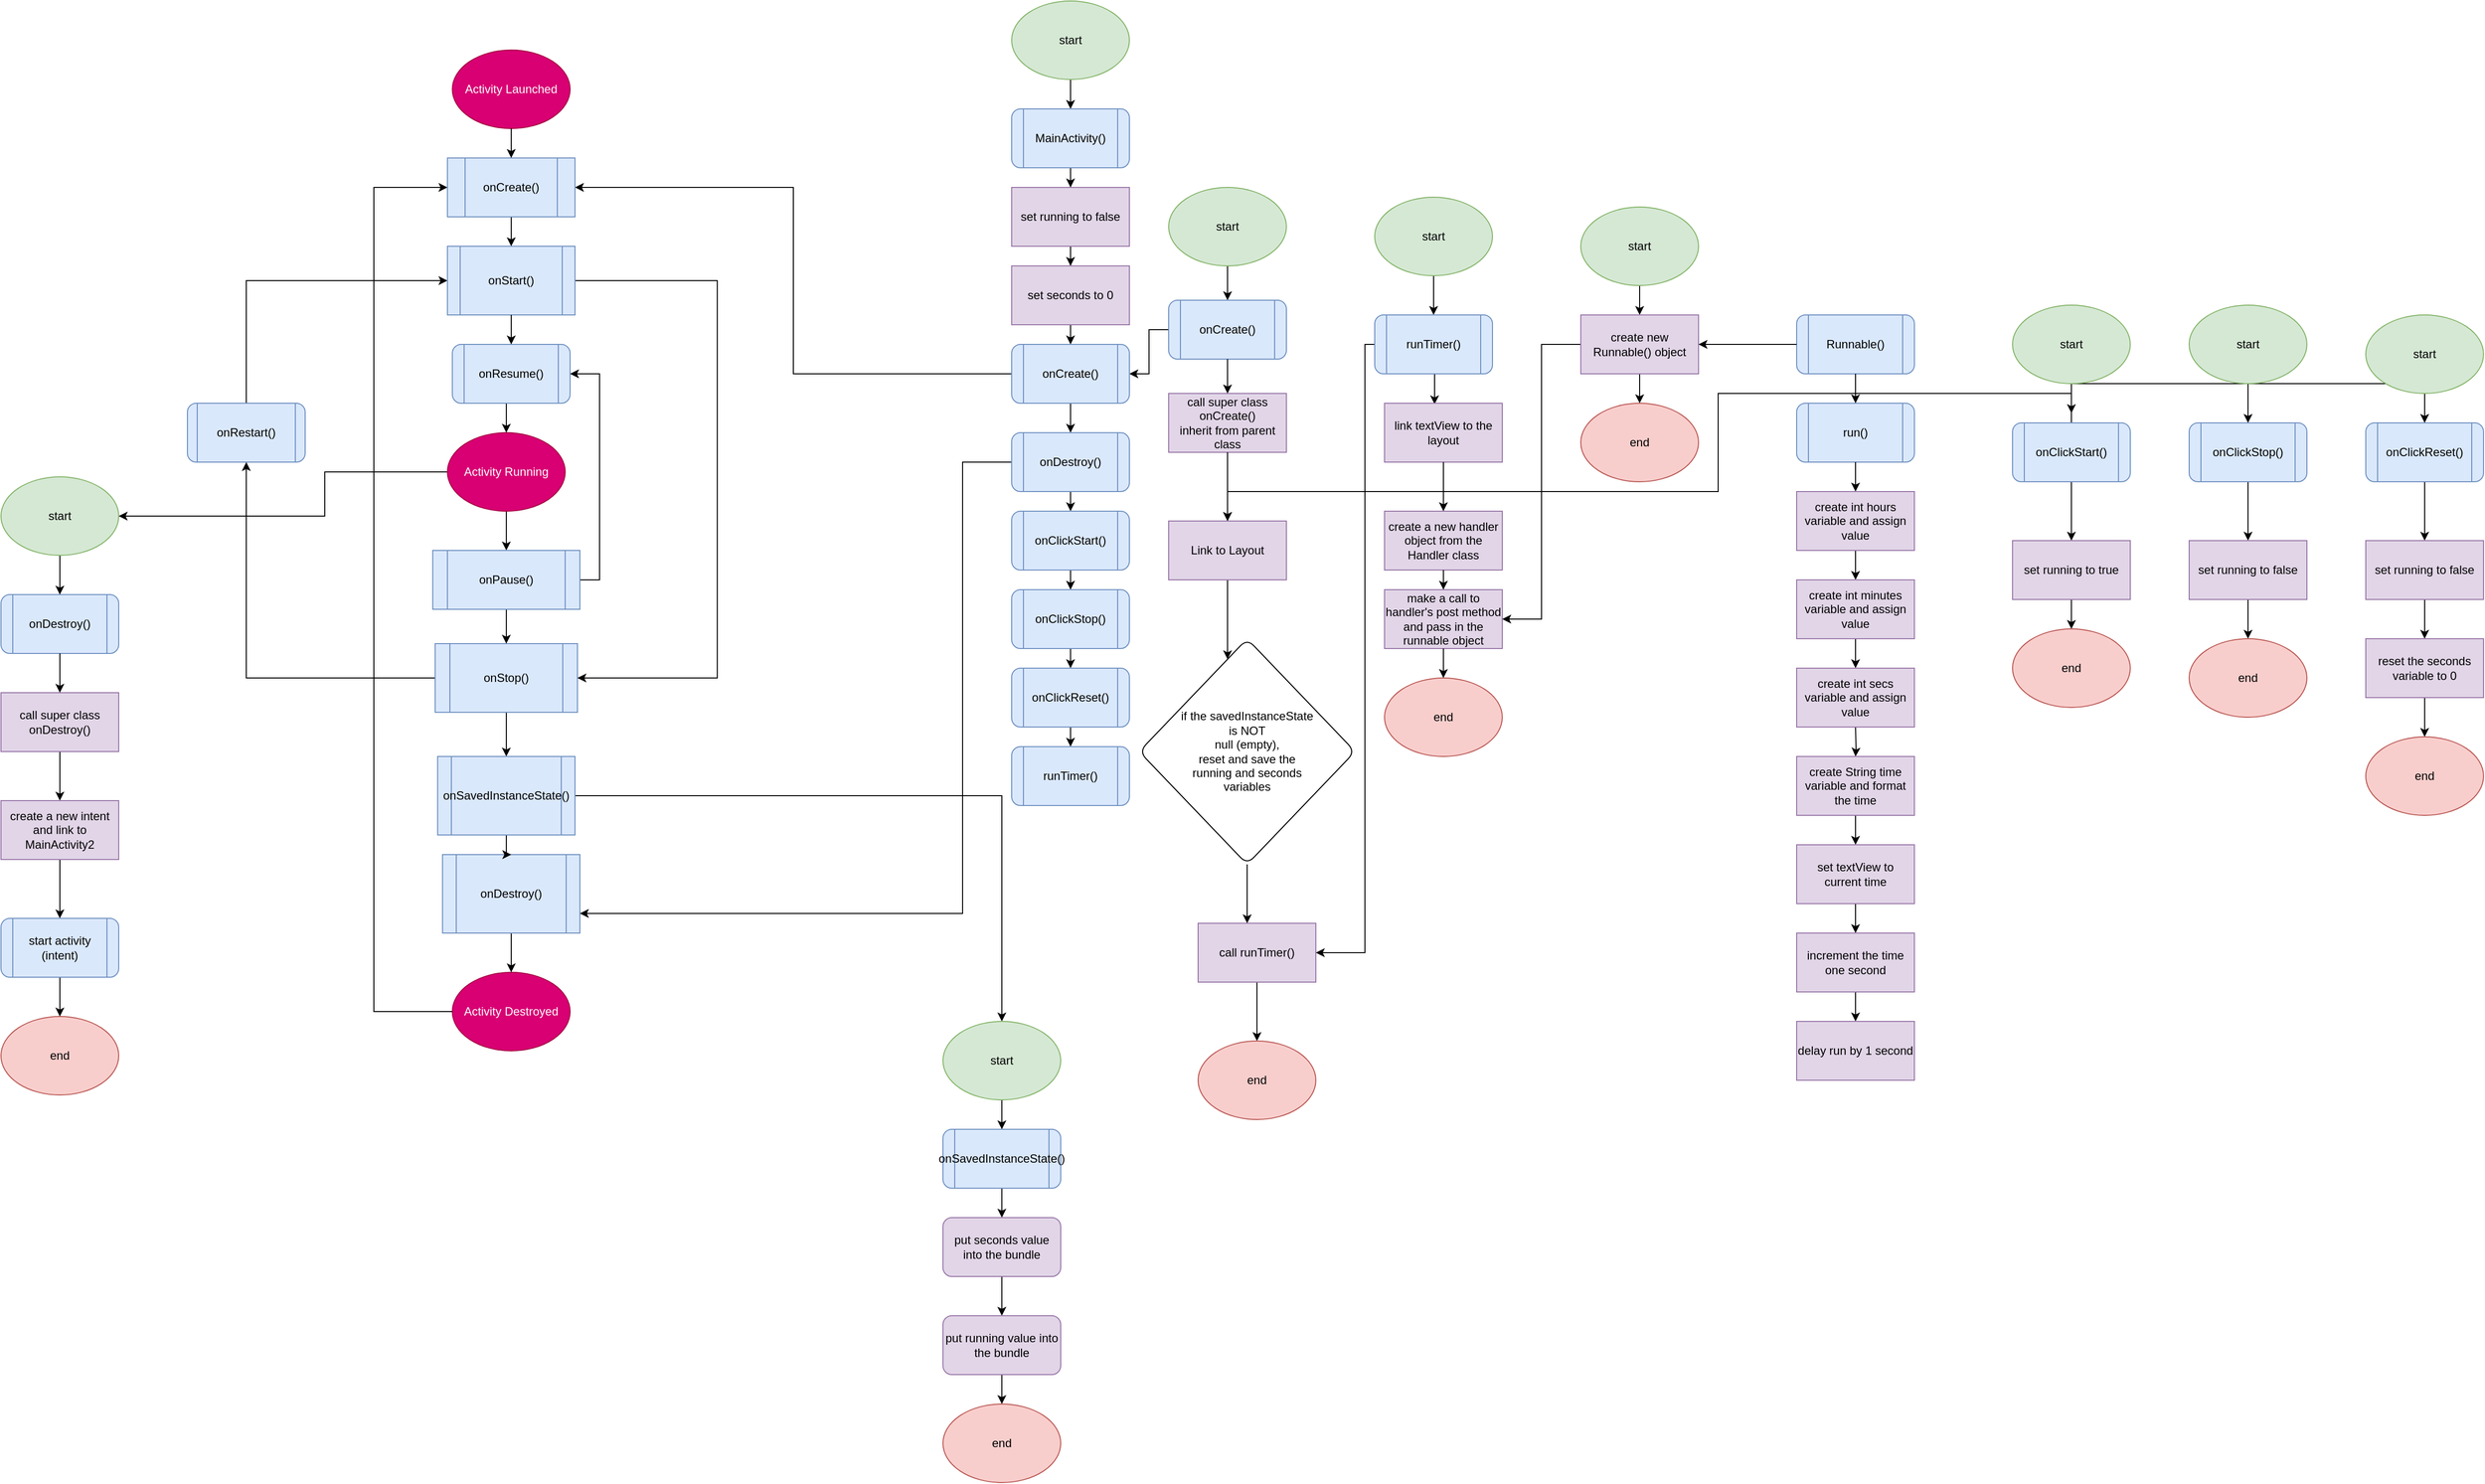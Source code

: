 <mxfile version="14.4.2" type="github"><diagram id="N94yQ9Ub5QvBV8jWTIyv" name="Page-1"><mxGraphModel dx="1934" dy="1875" grid="1" gridSize="10" guides="1" tooltips="1" connect="1" arrows="1" fold="1" page="1" pageScale="1" pageWidth="850" pageHeight="1100" math="0" shadow="0"><root><mxCell id="0"/><mxCell id="1" parent="0"/><mxCell id="S72ueaMxtPJ9CiPUtPcR-1" value="Activity Launched" style="ellipse;whiteSpace=wrap;html=1;fillColor=#d80073;strokeColor=#A50040;fontColor=#ffffff;" parent="1" vertex="1"><mxGeometry x="-230" y="-90" width="120" height="80" as="geometry"/></mxCell><mxCell id="S72ueaMxtPJ9CiPUtPcR-4" value="Activity Destroyed" style="ellipse;whiteSpace=wrap;html=1;fillColor=#d80073;strokeColor=#A50040;fontColor=#ffffff;" parent="1" vertex="1"><mxGeometry x="-230" y="850" width="120" height="80" as="geometry"/></mxCell><mxCell id="S72ueaMxtPJ9CiPUtPcR-90" style="edgeStyle=orthogonalEdgeStyle;rounded=0;orthogonalLoop=1;jettySize=auto;html=1;exitX=0.5;exitY=1;exitDx=0;exitDy=0;entryX=0.5;entryY=0;entryDx=0;entryDy=0;" parent="1" source="S72ueaMxtPJ9CiPUtPcR-9" target="S72ueaMxtPJ9CiPUtPcR-10" edge="1"><mxGeometry relative="1" as="geometry"/></mxCell><mxCell id="S72ueaMxtPJ9CiPUtPcR-9" value="start" style="ellipse;whiteSpace=wrap;html=1;rounded=1;fillColor=#d5e8d4;strokeColor=#82b366;" parent="1" vertex="1"><mxGeometry x="500" y="50" width="120" height="80" as="geometry"/></mxCell><mxCell id="S72ueaMxtPJ9CiPUtPcR-125" style="edgeStyle=orthogonalEdgeStyle;rounded=0;orthogonalLoop=1;jettySize=auto;html=1;exitX=0;exitY=0.5;exitDx=0;exitDy=0;entryX=1;entryY=0.5;entryDx=0;entryDy=0;" parent="1" source="S72ueaMxtPJ9CiPUtPcR-10" target="S72ueaMxtPJ9CiPUtPcR-123" edge="1"><mxGeometry relative="1" as="geometry"/></mxCell><mxCell id="S72ueaMxtPJ9CiPUtPcR-10" value="onCreate()" style="shape=process;whiteSpace=wrap;html=1;backgroundOutline=1;rounded=1;fillColor=#dae8fc;strokeColor=#6c8ebf;" parent="1" vertex="1"><mxGeometry x="500" y="165" width="120" height="60" as="geometry"/></mxCell><mxCell id="S72ueaMxtPJ9CiPUtPcR-11" value="call super class&lt;br&gt;onCreate()&lt;br&gt;inherit from parent class" style="rounded=0;whiteSpace=wrap;html=1;fillColor=#e1d5e7;strokeColor=#9673a6;" parent="1" vertex="1"><mxGeometry x="500" y="260" width="120" height="60" as="geometry"/></mxCell><mxCell id="S72ueaMxtPJ9CiPUtPcR-167" style="edgeStyle=orthogonalEdgeStyle;rounded=0;orthogonalLoop=1;jettySize=auto;html=1;exitX=0.5;exitY=1;exitDx=0;exitDy=0;" parent="1" source="S72ueaMxtPJ9CiPUtPcR-12" target="S72ueaMxtPJ9CiPUtPcR-166" edge="1"><mxGeometry relative="1" as="geometry"><mxPoint x="580" y="490" as="targetPoint"/><Array as="points"><mxPoint x="560" y="470"/><mxPoint x="560" y="470"/></Array></mxGeometry></mxCell><mxCell id="S72ueaMxtPJ9CiPUtPcR-12" value="Link to Layout" style="rounded=0;whiteSpace=wrap;html=1;fillColor=#e1d5e7;strokeColor=#9673a6;" parent="1" vertex="1"><mxGeometry x="500" y="390" width="120" height="60" as="geometry"/></mxCell><mxCell id="S72ueaMxtPJ9CiPUtPcR-14" value="" style="endArrow=classic;html=1;entryX=0.5;entryY=0;entryDx=0;entryDy=0;exitX=0.5;exitY=1;exitDx=0;exitDy=0;" parent="1" source="S72ueaMxtPJ9CiPUtPcR-10" target="S72ueaMxtPJ9CiPUtPcR-11" edge="1"><mxGeometry width="50" height="50" relative="1" as="geometry"><mxPoint x="450" y="270" as="sourcePoint"/><mxPoint x="500" y="220" as="targetPoint"/></mxGeometry></mxCell><mxCell id="S72ueaMxtPJ9CiPUtPcR-15" value="" style="endArrow=classic;html=1;exitX=0.5;exitY=1;exitDx=0;exitDy=0;entryX=0.5;entryY=0;entryDx=0;entryDy=0;" parent="1" source="S72ueaMxtPJ9CiPUtPcR-11" target="S72ueaMxtPJ9CiPUtPcR-12" edge="1"><mxGeometry width="50" height="50" relative="1" as="geometry"><mxPoint x="550" y="400" as="sourcePoint"/><mxPoint x="600" y="350" as="targetPoint"/></mxGeometry></mxCell><mxCell id="S72ueaMxtPJ9CiPUtPcR-165" style="edgeStyle=orthogonalEdgeStyle;rounded=0;orthogonalLoop=1;jettySize=auto;html=1;exitX=0.5;exitY=1;exitDx=0;exitDy=0;" parent="1" source="S72ueaMxtPJ9CiPUtPcR-16" target="S72ueaMxtPJ9CiPUtPcR-19" edge="1"><mxGeometry relative="1" as="geometry"/></mxCell><mxCell id="S72ueaMxtPJ9CiPUtPcR-16" value="call runTimer()" style="rounded=0;whiteSpace=wrap;html=1;fillColor=#e1d5e7;strokeColor=#9673a6;" parent="1" vertex="1"><mxGeometry x="530" y="800" width="120" height="60" as="geometry"/></mxCell><mxCell id="S72ueaMxtPJ9CiPUtPcR-19" value="end" style="ellipse;whiteSpace=wrap;html=1;rounded=1;fillColor=#f8cecc;strokeColor=#b85450;" parent="1" vertex="1"><mxGeometry x="530" y="920" width="120" height="80" as="geometry"/></mxCell><mxCell id="S72ueaMxtPJ9CiPUtPcR-93" style="edgeStyle=orthogonalEdgeStyle;rounded=0;orthogonalLoop=1;jettySize=auto;html=1;exitX=0.5;exitY=1;exitDx=0;exitDy=0;entryX=0.5;entryY=0;entryDx=0;entryDy=0;" parent="1" source="S72ueaMxtPJ9CiPUtPcR-22" target="S72ueaMxtPJ9CiPUtPcR-23" edge="1"><mxGeometry relative="1" as="geometry"/></mxCell><mxCell id="S72ueaMxtPJ9CiPUtPcR-22" value="start" style="ellipse;whiteSpace=wrap;html=1;rounded=1;fillColor=#d5e8d4;strokeColor=#82b366;" parent="1" vertex="1"><mxGeometry x="710" y="60" width="120" height="80" as="geometry"/></mxCell><mxCell id="S72ueaMxtPJ9CiPUtPcR-91" style="edgeStyle=orthogonalEdgeStyle;rounded=0;orthogonalLoop=1;jettySize=auto;html=1;exitX=0;exitY=0.5;exitDx=0;exitDy=0;" parent="1" source="S72ueaMxtPJ9CiPUtPcR-23" target="S72ueaMxtPJ9CiPUtPcR-16" edge="1"><mxGeometry relative="1" as="geometry"><mxPoint x="650" y="840" as="targetPoint"/><Array as="points"><mxPoint x="700" y="210"/><mxPoint x="700" y="830"/></Array></mxGeometry></mxCell><mxCell id="S72ueaMxtPJ9CiPUtPcR-94" style="edgeStyle=orthogonalEdgeStyle;rounded=0;orthogonalLoop=1;jettySize=auto;html=1;exitX=0.5;exitY=1;exitDx=0;exitDy=0;entryX=0.425;entryY=0.017;entryDx=0;entryDy=0;entryPerimeter=0;" parent="1" source="S72ueaMxtPJ9CiPUtPcR-23" target="S72ueaMxtPJ9CiPUtPcR-24" edge="1"><mxGeometry relative="1" as="geometry"/></mxCell><mxCell id="S72ueaMxtPJ9CiPUtPcR-23" value="runTimer()" style="shape=process;whiteSpace=wrap;html=1;backgroundOutline=1;rounded=1;fillColor=#dae8fc;strokeColor=#6c8ebf;" parent="1" vertex="1"><mxGeometry x="710" y="180" width="120" height="60" as="geometry"/></mxCell><mxCell id="S72ueaMxtPJ9CiPUtPcR-24" value="link textView to the layout" style="rounded=0;whiteSpace=wrap;html=1;fillColor=#e1d5e7;strokeColor=#9673a6;" parent="1" vertex="1"><mxGeometry x="720" y="270" width="120" height="60" as="geometry"/></mxCell><mxCell id="S72ueaMxtPJ9CiPUtPcR-27" value="create a new handler object from the Handler class" style="rounded=0;whiteSpace=wrap;html=1;fillColor=#e1d5e7;strokeColor=#9673a6;" parent="1" vertex="1"><mxGeometry x="720" y="380" width="120" height="60" as="geometry"/></mxCell><mxCell id="S72ueaMxtPJ9CiPUtPcR-28" value="" style="endArrow=classic;html=1;entryX=0.5;entryY=0;entryDx=0;entryDy=0;exitX=0.5;exitY=1;exitDx=0;exitDy=0;" parent="1" source="S72ueaMxtPJ9CiPUtPcR-24" target="S72ueaMxtPJ9CiPUtPcR-27" edge="1"><mxGeometry width="50" height="50" relative="1" as="geometry"><mxPoint x="640" y="370" as="sourcePoint"/><mxPoint x="690" y="320" as="targetPoint"/></mxGeometry></mxCell><mxCell id="S72ueaMxtPJ9CiPUtPcR-29" value="make a call to handler's post method and pass in the runnable object" style="rounded=0;whiteSpace=wrap;html=1;fillColor=#e1d5e7;strokeColor=#9673a6;" parent="1" vertex="1"><mxGeometry x="720" y="460" width="120" height="60" as="geometry"/></mxCell><mxCell id="S72ueaMxtPJ9CiPUtPcR-30" value="" style="endArrow=classic;html=1;entryX=0.5;entryY=0;entryDx=0;entryDy=0;exitX=0.5;exitY=1;exitDx=0;exitDy=0;" parent="1" source="S72ueaMxtPJ9CiPUtPcR-27" target="S72ueaMxtPJ9CiPUtPcR-29" edge="1"><mxGeometry width="50" height="50" relative="1" as="geometry"><mxPoint x="640" y="460" as="sourcePoint"/><mxPoint x="690" y="410" as="targetPoint"/></mxGeometry></mxCell><mxCell id="S72ueaMxtPJ9CiPUtPcR-31" value="end" style="ellipse;whiteSpace=wrap;html=1;rounded=1;fillColor=#f8cecc;strokeColor=#b85450;" parent="1" vertex="1"><mxGeometry x="720" y="550" width="120" height="80" as="geometry"/></mxCell><mxCell id="S72ueaMxtPJ9CiPUtPcR-32" value="" style="endArrow=classic;html=1;exitX=0.5;exitY=1;exitDx=0;exitDy=0;entryX=0.5;entryY=0;entryDx=0;entryDy=0;" parent="1" source="S72ueaMxtPJ9CiPUtPcR-29" target="S72ueaMxtPJ9CiPUtPcR-31" edge="1"><mxGeometry width="50" height="50" relative="1" as="geometry"><mxPoint x="660" y="560" as="sourcePoint"/><mxPoint x="710" y="510" as="targetPoint"/></mxGeometry></mxCell><mxCell id="S72ueaMxtPJ9CiPUtPcR-62" style="edgeStyle=orthogonalEdgeStyle;rounded=0;orthogonalLoop=1;jettySize=auto;html=1;exitX=0.5;exitY=1;exitDx=0;exitDy=0;" parent="1" source="S72ueaMxtPJ9CiPUtPcR-33" target="S72ueaMxtPJ9CiPUtPcR-35" edge="1"><mxGeometry relative="1" as="geometry"/></mxCell><mxCell id="S72ueaMxtPJ9CiPUtPcR-33" value="start" style="ellipse;whiteSpace=wrap;html=1;rounded=1;fillColor=#d5e8d4;strokeColor=#82b366;" parent="1" vertex="1"><mxGeometry x="920" y="70" width="120" height="80" as="geometry"/></mxCell><mxCell id="S72ueaMxtPJ9CiPUtPcR-63" style="edgeStyle=orthogonalEdgeStyle;rounded=0;orthogonalLoop=1;jettySize=auto;html=1;exitX=0.5;exitY=1;exitDx=0;exitDy=0;entryX=0.5;entryY=0;entryDx=0;entryDy=0;" parent="1" source="S72ueaMxtPJ9CiPUtPcR-35" target="S72ueaMxtPJ9CiPUtPcR-38" edge="1"><mxGeometry relative="1" as="geometry"/></mxCell><mxCell id="S72ueaMxtPJ9CiPUtPcR-92" style="edgeStyle=orthogonalEdgeStyle;rounded=0;orthogonalLoop=1;jettySize=auto;html=1;exitX=0;exitY=0.5;exitDx=0;exitDy=0;entryX=1;entryY=0.5;entryDx=0;entryDy=0;" parent="1" source="S72ueaMxtPJ9CiPUtPcR-35" target="S72ueaMxtPJ9CiPUtPcR-29" edge="1"><mxGeometry relative="1" as="geometry"/></mxCell><mxCell id="S72ueaMxtPJ9CiPUtPcR-35" value="create new Runnable() object" style="rounded=0;whiteSpace=wrap;html=1;fillColor=#e1d5e7;strokeColor=#9673a6;" parent="1" vertex="1"><mxGeometry x="920" y="180" width="120" height="60" as="geometry"/></mxCell><mxCell id="S72ueaMxtPJ9CiPUtPcR-38" value="end" style="ellipse;whiteSpace=wrap;html=1;rounded=1;fillColor=#f8cecc;strokeColor=#b85450;" parent="1" vertex="1"><mxGeometry x="920" y="270" width="120" height="80" as="geometry"/></mxCell><mxCell id="S72ueaMxtPJ9CiPUtPcR-39" value="Runnable()" style="shape=process;whiteSpace=wrap;html=1;backgroundOutline=1;rounded=1;fillColor=#dae8fc;strokeColor=#6c8ebf;" parent="1" vertex="1"><mxGeometry x="1140" y="180" width="120" height="60" as="geometry"/></mxCell><mxCell id="S72ueaMxtPJ9CiPUtPcR-40" value="run()" style="shape=process;whiteSpace=wrap;html=1;backgroundOutline=1;rounded=1;fillColor=#dae8fc;strokeColor=#6c8ebf;" parent="1" vertex="1"><mxGeometry x="1140" y="270" width="120" height="60" as="geometry"/></mxCell><mxCell id="S72ueaMxtPJ9CiPUtPcR-41" value="" style="endArrow=classic;html=1;exitX=0;exitY=0.5;exitDx=0;exitDy=0;entryX=1;entryY=0.5;entryDx=0;entryDy=0;" parent="1" source="S72ueaMxtPJ9CiPUtPcR-39" target="S72ueaMxtPJ9CiPUtPcR-35" edge="1"><mxGeometry width="50" height="50" relative="1" as="geometry"><mxPoint x="1060" y="220" as="sourcePoint"/><mxPoint x="1110" y="170" as="targetPoint"/></mxGeometry></mxCell><mxCell id="S72ueaMxtPJ9CiPUtPcR-42" value="" style="endArrow=classic;html=1;entryX=0.5;entryY=0;entryDx=0;entryDy=0;exitX=0.5;exitY=1;exitDx=0;exitDy=0;" parent="1" source="S72ueaMxtPJ9CiPUtPcR-39" target="S72ueaMxtPJ9CiPUtPcR-40" edge="1"><mxGeometry width="50" height="50" relative="1" as="geometry"><mxPoint x="1080" y="290" as="sourcePoint"/><mxPoint x="1130" y="240" as="targetPoint"/></mxGeometry></mxCell><mxCell id="S72ueaMxtPJ9CiPUtPcR-44" value="" style="endArrow=classic;html=1;entryX=0.5;entryY=0;entryDx=0;entryDy=0;exitX=0.5;exitY=1;exitDx=0;exitDy=0;" parent="1" source="S72ueaMxtPJ9CiPUtPcR-40" edge="1"><mxGeometry width="50" height="50" relative="1" as="geometry"><mxPoint x="1090" y="400" as="sourcePoint"/><mxPoint x="1200" y="360" as="targetPoint"/></mxGeometry></mxCell><mxCell id="S72ueaMxtPJ9CiPUtPcR-49" style="edgeStyle=orthogonalEdgeStyle;rounded=0;orthogonalLoop=1;jettySize=auto;html=1;exitX=0.5;exitY=1;exitDx=0;exitDy=0;entryX=0.5;entryY=0;entryDx=0;entryDy=0;" parent="1" edge="1"><mxGeometry relative="1" as="geometry"><mxPoint x="1200" y="510" as="sourcePoint"/><mxPoint x="1200" y="540" as="targetPoint"/></mxGeometry></mxCell><mxCell id="S72ueaMxtPJ9CiPUtPcR-51" style="edgeStyle=orthogonalEdgeStyle;rounded=0;orthogonalLoop=1;jettySize=auto;html=1;exitX=0.5;exitY=1;exitDx=0;exitDy=0;" parent="1" target="S72ueaMxtPJ9CiPUtPcR-50" edge="1"><mxGeometry relative="1" as="geometry"><mxPoint x="1200" y="600" as="sourcePoint"/></mxGeometry></mxCell><mxCell id="S72ueaMxtPJ9CiPUtPcR-48" value="" style="endArrow=classic;html=1;" parent="1" edge="1"><mxGeometry width="50" height="50" relative="1" as="geometry"><mxPoint x="1200" y="420" as="sourcePoint"/><mxPoint x="1200" y="450" as="targetPoint"/></mxGeometry></mxCell><mxCell id="S72ueaMxtPJ9CiPUtPcR-54" style="edgeStyle=orthogonalEdgeStyle;rounded=0;orthogonalLoop=1;jettySize=auto;html=1;exitX=0.5;exitY=1;exitDx=0;exitDy=0;" parent="1" source="S72ueaMxtPJ9CiPUtPcR-50" target="S72ueaMxtPJ9CiPUtPcR-53" edge="1"><mxGeometry relative="1" as="geometry"/></mxCell><mxCell id="S72ueaMxtPJ9CiPUtPcR-50" value="create String time variable and format the time" style="rounded=0;whiteSpace=wrap;html=1;fillColor=#e1d5e7;strokeColor=#9673a6;" parent="1" vertex="1"><mxGeometry x="1140" y="630" width="120" height="60" as="geometry"/></mxCell><mxCell id="S72ueaMxtPJ9CiPUtPcR-56" style="edgeStyle=orthogonalEdgeStyle;rounded=0;orthogonalLoop=1;jettySize=auto;html=1;exitX=0.5;exitY=1;exitDx=0;exitDy=0;entryX=0.5;entryY=0;entryDx=0;entryDy=0;" parent="1" source="S72ueaMxtPJ9CiPUtPcR-53" target="S72ueaMxtPJ9CiPUtPcR-55" edge="1"><mxGeometry relative="1" as="geometry"/></mxCell><mxCell id="S72ueaMxtPJ9CiPUtPcR-53" value="set textView to current time" style="rounded=0;whiteSpace=wrap;html=1;fillColor=#e1d5e7;strokeColor=#9673a6;" parent="1" vertex="1"><mxGeometry x="1140" y="720" width="120" height="60" as="geometry"/></mxCell><mxCell id="S72ueaMxtPJ9CiPUtPcR-58" style="edgeStyle=orthogonalEdgeStyle;rounded=0;orthogonalLoop=1;jettySize=auto;html=1;exitX=0.5;exitY=1;exitDx=0;exitDy=0;entryX=0.5;entryY=0;entryDx=0;entryDy=0;" parent="1" source="S72ueaMxtPJ9CiPUtPcR-55" target="S72ueaMxtPJ9CiPUtPcR-57" edge="1"><mxGeometry relative="1" as="geometry"/></mxCell><mxCell id="S72ueaMxtPJ9CiPUtPcR-55" value="increment the time one second" style="rounded=0;whiteSpace=wrap;html=1;fillColor=#e1d5e7;strokeColor=#9673a6;" parent="1" vertex="1"><mxGeometry x="1140" y="810" width="120" height="60" as="geometry"/></mxCell><mxCell id="S72ueaMxtPJ9CiPUtPcR-57" value="delay run by 1 second" style="rounded=0;whiteSpace=wrap;html=1;fillColor=#e1d5e7;strokeColor=#9673a6;" parent="1" vertex="1"><mxGeometry x="1140" y="900" width="120" height="60" as="geometry"/></mxCell><mxCell id="QZjex7sQYGYmPXyOZmtR-3" style="edgeStyle=orthogonalEdgeStyle;rounded=0;orthogonalLoop=1;jettySize=auto;html=1;exitX=0.5;exitY=1;exitDx=0;exitDy=0;" edge="1" parent="1" source="S72ueaMxtPJ9CiPUtPcR-60" target="S72ueaMxtPJ9CiPUtPcR-4"><mxGeometry relative="1" as="geometry"/></mxCell><mxCell id="S72ueaMxtPJ9CiPUtPcR-60" value="onDestroy()" style="shape=process;whiteSpace=wrap;html=1;backgroundOutline=1;rounded=0;fillColor=#dae8fc;strokeColor=#6c8ebf;" parent="1" vertex="1"><mxGeometry x="-240" y="730" width="140" height="80" as="geometry"/></mxCell><mxCell id="S72ueaMxtPJ9CiPUtPcR-67" style="edgeStyle=orthogonalEdgeStyle;rounded=0;orthogonalLoop=1;jettySize=auto;html=1;exitX=0.5;exitY=1;exitDx=0;exitDy=0;" parent="1" source="S72ueaMxtPJ9CiPUtPcR-64" target="S72ueaMxtPJ9CiPUtPcR-65" edge="1"><mxGeometry relative="1" as="geometry"/></mxCell><mxCell id="S72ueaMxtPJ9CiPUtPcR-139" style="edgeStyle=orthogonalEdgeStyle;rounded=0;orthogonalLoop=1;jettySize=auto;html=1;" parent="1" source="S72ueaMxtPJ9CiPUtPcR-64" target="S72ueaMxtPJ9CiPUtPcR-12" edge="1"><mxGeometry relative="1" as="geometry"><Array as="points"><mxPoint x="1420" y="260"/><mxPoint x="1060" y="260"/><mxPoint x="1060" y="360"/><mxPoint x="560" y="360"/></Array></mxGeometry></mxCell><mxCell id="S72ueaMxtPJ9CiPUtPcR-64" value="onClickStart()" style="shape=process;whiteSpace=wrap;html=1;backgroundOutline=1;rounded=1;fillColor=#dae8fc;strokeColor=#6c8ebf;" parent="1" vertex="1"><mxGeometry x="1360" y="290" width="120" height="60" as="geometry"/></mxCell><mxCell id="S72ueaMxtPJ9CiPUtPcR-106" style="edgeStyle=orthogonalEdgeStyle;rounded=0;orthogonalLoop=1;jettySize=auto;html=1;exitX=0.5;exitY=1;exitDx=0;exitDy=0;" parent="1" source="S72ueaMxtPJ9CiPUtPcR-65" target="S72ueaMxtPJ9CiPUtPcR-102" edge="1"><mxGeometry relative="1" as="geometry"/></mxCell><mxCell id="S72ueaMxtPJ9CiPUtPcR-65" value="set running to true" style="rounded=0;whiteSpace=wrap;html=1;fillColor=#e1d5e7;strokeColor=#9673a6;" parent="1" vertex="1"><mxGeometry x="1360" y="410" width="120" height="60" as="geometry"/></mxCell><mxCell id="S72ueaMxtPJ9CiPUtPcR-75" style="edgeStyle=orthogonalEdgeStyle;rounded=0;orthogonalLoop=1;jettySize=auto;html=1;exitX=0.5;exitY=1;exitDx=0;exitDy=0;entryX=0.5;entryY=0;entryDx=0;entryDy=0;" parent="1" source="S72ueaMxtPJ9CiPUtPcR-68" target="S72ueaMxtPJ9CiPUtPcR-69" edge="1"><mxGeometry relative="1" as="geometry"/></mxCell><mxCell id="S72ueaMxtPJ9CiPUtPcR-68" value="onClickStop()" style="shape=process;whiteSpace=wrap;html=1;backgroundOutline=1;rounded=1;fillColor=#dae8fc;strokeColor=#6c8ebf;" parent="1" vertex="1"><mxGeometry x="1540" y="290" width="120" height="60" as="geometry"/></mxCell><mxCell id="S72ueaMxtPJ9CiPUtPcR-105" style="edgeStyle=orthogonalEdgeStyle;rounded=0;orthogonalLoop=1;jettySize=auto;html=1;exitX=0.5;exitY=1;exitDx=0;exitDy=0;" parent="1" source="S72ueaMxtPJ9CiPUtPcR-69" target="S72ueaMxtPJ9CiPUtPcR-103" edge="1"><mxGeometry relative="1" as="geometry"/></mxCell><mxCell id="S72ueaMxtPJ9CiPUtPcR-69" value="set running to false" style="rounded=0;whiteSpace=wrap;html=1;fillColor=#e1d5e7;strokeColor=#9673a6;" parent="1" vertex="1"><mxGeometry x="1540" y="410" width="120" height="60" as="geometry"/></mxCell><mxCell id="S72ueaMxtPJ9CiPUtPcR-73" style="edgeStyle=orthogonalEdgeStyle;rounded=0;orthogonalLoop=1;jettySize=auto;html=1;exitX=0.5;exitY=1;exitDx=0;exitDy=0;entryX=0.5;entryY=0;entryDx=0;entryDy=0;" parent="1" source="S72ueaMxtPJ9CiPUtPcR-70" target="S72ueaMxtPJ9CiPUtPcR-71" edge="1"><mxGeometry relative="1" as="geometry"/></mxCell><mxCell id="S72ueaMxtPJ9CiPUtPcR-70" value="onClickReset()" style="shape=process;whiteSpace=wrap;html=1;backgroundOutline=1;rounded=1;fillColor=#dae8fc;strokeColor=#6c8ebf;" parent="1" vertex="1"><mxGeometry x="1720" y="290" width="120" height="60" as="geometry"/></mxCell><mxCell id="S72ueaMxtPJ9CiPUtPcR-74" style="edgeStyle=orthogonalEdgeStyle;rounded=0;orthogonalLoop=1;jettySize=auto;html=1;exitX=0.5;exitY=1;exitDx=0;exitDy=0;entryX=0.5;entryY=0;entryDx=0;entryDy=0;" parent="1" source="S72ueaMxtPJ9CiPUtPcR-71" target="S72ueaMxtPJ9CiPUtPcR-72" edge="1"><mxGeometry relative="1" as="geometry"/></mxCell><mxCell id="S72ueaMxtPJ9CiPUtPcR-71" value="set running to false" style="rounded=0;whiteSpace=wrap;html=1;fillColor=#e1d5e7;strokeColor=#9673a6;" parent="1" vertex="1"><mxGeometry x="1720" y="410" width="120" height="60" as="geometry"/></mxCell><mxCell id="S72ueaMxtPJ9CiPUtPcR-107" style="edgeStyle=orthogonalEdgeStyle;rounded=0;orthogonalLoop=1;jettySize=auto;html=1;exitX=0.5;exitY=1;exitDx=0;exitDy=0;" parent="1" source="S72ueaMxtPJ9CiPUtPcR-72" target="S72ueaMxtPJ9CiPUtPcR-104" edge="1"><mxGeometry relative="1" as="geometry"/></mxCell><mxCell id="S72ueaMxtPJ9CiPUtPcR-72" value="reset the seconds variable to 0" style="rounded=0;whiteSpace=wrap;html=1;fillColor=#e1d5e7;strokeColor=#9673a6;" parent="1" vertex="1"><mxGeometry x="1720" y="510" width="120" height="60" as="geometry"/></mxCell><mxCell id="S72ueaMxtPJ9CiPUtPcR-82" style="edgeStyle=orthogonalEdgeStyle;rounded=0;orthogonalLoop=1;jettySize=auto;html=1;exitX=0.5;exitY=1;exitDx=0;exitDy=0;entryX=0.5;entryY=0;entryDx=0;entryDy=0;" parent="1" source="S72ueaMxtPJ9CiPUtPcR-87" target="S72ueaMxtPJ9CiPUtPcR-79" edge="1"><mxGeometry relative="1" as="geometry"/></mxCell><mxCell id="S72ueaMxtPJ9CiPUtPcR-78" value="onDestroy()" style="shape=process;whiteSpace=wrap;html=1;backgroundOutline=1;rounded=1;fillColor=#dae8fc;strokeColor=#6c8ebf;" parent="1" vertex="1"><mxGeometry x="-690" y="465" width="120" height="60" as="geometry"/></mxCell><mxCell id="S72ueaMxtPJ9CiPUtPcR-140" style="edgeStyle=orthogonalEdgeStyle;rounded=0;orthogonalLoop=1;jettySize=auto;html=1;exitX=0.5;exitY=1;exitDx=0;exitDy=0;entryX=0.5;entryY=0;entryDx=0;entryDy=0;" parent="1" source="S72ueaMxtPJ9CiPUtPcR-79" target="S72ueaMxtPJ9CiPUtPcR-117" edge="1"><mxGeometry relative="1" as="geometry"/></mxCell><mxCell id="S72ueaMxtPJ9CiPUtPcR-79" value="create a new intent and link to MainActivity2" style="rounded=0;whiteSpace=wrap;html=1;fillColor=#e1d5e7;strokeColor=#9673a6;" parent="1" vertex="1"><mxGeometry x="-690" y="675" width="120" height="60" as="geometry"/></mxCell><mxCell id="S72ueaMxtPJ9CiPUtPcR-84" value="create int hours variable and assign value" style="rounded=0;whiteSpace=wrap;html=1;fillColor=#e1d5e7;strokeColor=#9673a6;" parent="1" vertex="1"><mxGeometry x="1140" y="360" width="120" height="60" as="geometry"/></mxCell><mxCell id="S72ueaMxtPJ9CiPUtPcR-85" value="create int minutes variable and assign value" style="rounded=0;whiteSpace=wrap;html=1;fillColor=#e1d5e7;strokeColor=#9673a6;" parent="1" vertex="1"><mxGeometry x="1140" y="450" width="120" height="60" as="geometry"/></mxCell><mxCell id="S72ueaMxtPJ9CiPUtPcR-86" value="create int secs variable and assign value" style="rounded=0;whiteSpace=wrap;html=1;fillColor=#e1d5e7;strokeColor=#9673a6;" parent="1" vertex="1"><mxGeometry x="1140" y="540" width="120" height="60" as="geometry"/></mxCell><mxCell id="S72ueaMxtPJ9CiPUtPcR-87" value="call super class onDestroy()" style="rounded=0;whiteSpace=wrap;html=1;fillColor=#e1d5e7;strokeColor=#9673a6;" parent="1" vertex="1"><mxGeometry x="-690" y="565" width="120" height="60" as="geometry"/></mxCell><mxCell id="S72ueaMxtPJ9CiPUtPcR-88" style="edgeStyle=orthogonalEdgeStyle;rounded=0;orthogonalLoop=1;jettySize=auto;html=1;exitX=0.5;exitY=1;exitDx=0;exitDy=0;entryX=0.5;entryY=0;entryDx=0;entryDy=0;" parent="1" source="S72ueaMxtPJ9CiPUtPcR-78" target="S72ueaMxtPJ9CiPUtPcR-87" edge="1"><mxGeometry relative="1" as="geometry"><mxPoint x="-85" y="415" as="sourcePoint"/><mxPoint x="-85" y="535" as="targetPoint"/></mxGeometry></mxCell><mxCell id="S72ueaMxtPJ9CiPUtPcR-97" style="edgeStyle=orthogonalEdgeStyle;rounded=0;orthogonalLoop=1;jettySize=auto;html=1;exitX=0.5;exitY=1;exitDx=0;exitDy=0;entryX=0.5;entryY=0;entryDx=0;entryDy=0;" parent="1" source="S72ueaMxtPJ9CiPUtPcR-95" edge="1" target="S72ueaMxtPJ9CiPUtPcR-70"><mxGeometry relative="1" as="geometry"><mxPoint x="1780" y="270" as="targetPoint"/><Array as="points"><mxPoint x="1780" y="250"/></Array></mxGeometry></mxCell><mxCell id="S72ueaMxtPJ9CiPUtPcR-144" style="edgeStyle=orthogonalEdgeStyle;rounded=0;orthogonalLoop=1;jettySize=auto;html=1;exitX=0.5;exitY=1;exitDx=0;exitDy=0;" parent="1" source="S72ueaMxtPJ9CiPUtPcR-95" edge="1"><mxGeometry relative="1" as="geometry"><mxPoint x="1420" y="280" as="targetPoint"/></mxGeometry></mxCell><mxCell id="S72ueaMxtPJ9CiPUtPcR-95" value="start" style="ellipse;whiteSpace=wrap;html=1;rounded=1;fillColor=#d5e8d4;strokeColor=#82b366;" parent="1" vertex="1"><mxGeometry x="1360" y="170" width="120" height="80" as="geometry"/></mxCell><mxCell id="S72ueaMxtPJ9CiPUtPcR-109" style="edgeStyle=orthogonalEdgeStyle;rounded=0;orthogonalLoop=1;jettySize=auto;html=1;exitX=0.5;exitY=1;exitDx=0;exitDy=0;" parent="1" source="S72ueaMxtPJ9CiPUtPcR-99" target="S72ueaMxtPJ9CiPUtPcR-68" edge="1"><mxGeometry relative="1" as="geometry"/></mxCell><mxCell id="S72ueaMxtPJ9CiPUtPcR-99" value="start" style="ellipse;whiteSpace=wrap;html=1;rounded=1;fillColor=#d5e8d4;strokeColor=#82b366;" parent="1" vertex="1"><mxGeometry x="1540" y="170" width="120" height="80" as="geometry"/></mxCell><mxCell id="S72ueaMxtPJ9CiPUtPcR-101" value="start" style="ellipse;whiteSpace=wrap;html=1;rounded=1;fillColor=#d5e8d4;strokeColor=#82b366;" parent="1" vertex="1"><mxGeometry x="1720" y="180" width="120" height="80" as="geometry"/></mxCell><mxCell id="S72ueaMxtPJ9CiPUtPcR-102" value="end" style="ellipse;whiteSpace=wrap;html=1;rounded=1;fillColor=#f8cecc;strokeColor=#b85450;" parent="1" vertex="1"><mxGeometry x="1360" y="500" width="120" height="80" as="geometry"/></mxCell><mxCell id="S72ueaMxtPJ9CiPUtPcR-103" value="end" style="ellipse;whiteSpace=wrap;html=1;rounded=1;fillColor=#f8cecc;strokeColor=#b85450;" parent="1" vertex="1"><mxGeometry x="1540" y="510" width="120" height="80" as="geometry"/></mxCell><mxCell id="S72ueaMxtPJ9CiPUtPcR-104" value="end" style="ellipse;whiteSpace=wrap;html=1;rounded=1;fillColor=#f8cecc;strokeColor=#b85450;" parent="1" vertex="1"><mxGeometry x="1720" y="610" width="120" height="80" as="geometry"/></mxCell><mxCell id="S72ueaMxtPJ9CiPUtPcR-116" style="edgeStyle=orthogonalEdgeStyle;rounded=0;orthogonalLoop=1;jettySize=auto;html=1;exitX=0.5;exitY=1;exitDx=0;exitDy=0;entryX=0.5;entryY=0;entryDx=0;entryDy=0;" parent="1" source="S72ueaMxtPJ9CiPUtPcR-110" target="S72ueaMxtPJ9CiPUtPcR-78" edge="1"><mxGeometry relative="1" as="geometry"/></mxCell><mxCell id="S72ueaMxtPJ9CiPUtPcR-110" value="start" style="ellipse;whiteSpace=wrap;html=1;rounded=1;fillColor=#d5e8d4;strokeColor=#82b366;" parent="1" vertex="1"><mxGeometry x="-690" y="345" width="120" height="80" as="geometry"/></mxCell><mxCell id="S72ueaMxtPJ9CiPUtPcR-114" value="end" style="ellipse;whiteSpace=wrap;html=1;rounded=1;fillColor=#f8cecc;strokeColor=#b85450;" parent="1" vertex="1"><mxGeometry x="-690" y="895" width="120" height="80" as="geometry"/></mxCell><mxCell id="S72ueaMxtPJ9CiPUtPcR-141" style="edgeStyle=orthogonalEdgeStyle;rounded=0;orthogonalLoop=1;jettySize=auto;html=1;exitX=0.5;exitY=1;exitDx=0;exitDy=0;" parent="1" source="S72ueaMxtPJ9CiPUtPcR-117" target="S72ueaMxtPJ9CiPUtPcR-114" edge="1"><mxGeometry relative="1" as="geometry"/></mxCell><mxCell id="S72ueaMxtPJ9CiPUtPcR-117" value="start activity (intent)" style="shape=process;whiteSpace=wrap;html=1;backgroundOutline=1;rounded=1;fillColor=#dae8fc;strokeColor=#6c8ebf;" parent="1" vertex="1"><mxGeometry x="-690" y="795" width="120" height="60" as="geometry"/></mxCell><mxCell id="S72ueaMxtPJ9CiPUtPcR-120" style="edgeStyle=orthogonalEdgeStyle;rounded=0;orthogonalLoop=1;jettySize=auto;html=1;exitX=0.5;exitY=1;exitDx=0;exitDy=0;entryX=0.5;entryY=0;entryDx=0;entryDy=0;" parent="1" source="S72ueaMxtPJ9CiPUtPcR-118" target="S72ueaMxtPJ9CiPUtPcR-119" edge="1"><mxGeometry relative="1" as="geometry"/></mxCell><mxCell id="S72ueaMxtPJ9CiPUtPcR-118" value="start" style="ellipse;whiteSpace=wrap;html=1;rounded=1;fillColor=#d5e8d4;strokeColor=#82b366;" parent="1" vertex="1"><mxGeometry x="340" y="-140" width="120" height="80" as="geometry"/></mxCell><mxCell id="S72ueaMxtPJ9CiPUtPcR-128" style="edgeStyle=orthogonalEdgeStyle;rounded=0;orthogonalLoop=1;jettySize=auto;html=1;exitX=0.5;exitY=1;exitDx=0;exitDy=0;" parent="1" source="S72ueaMxtPJ9CiPUtPcR-119" target="S72ueaMxtPJ9CiPUtPcR-121" edge="1"><mxGeometry relative="1" as="geometry"/></mxCell><mxCell id="S72ueaMxtPJ9CiPUtPcR-119" value="MainActivity()" style="shape=process;whiteSpace=wrap;html=1;backgroundOutline=1;rounded=1;fillColor=#dae8fc;strokeColor=#6c8ebf;" parent="1" vertex="1"><mxGeometry x="340" y="-30" width="120" height="60" as="geometry"/></mxCell><mxCell id="S72ueaMxtPJ9CiPUtPcR-127" style="edgeStyle=orthogonalEdgeStyle;rounded=0;orthogonalLoop=1;jettySize=auto;html=1;exitX=0.5;exitY=1;exitDx=0;exitDy=0;" parent="1" source="S72ueaMxtPJ9CiPUtPcR-121" target="S72ueaMxtPJ9CiPUtPcR-122" edge="1"><mxGeometry relative="1" as="geometry"/></mxCell><mxCell id="S72ueaMxtPJ9CiPUtPcR-121" value="set running to false" style="rounded=0;whiteSpace=wrap;html=1;fillColor=#e1d5e7;strokeColor=#9673a6;" parent="1" vertex="1"><mxGeometry x="340" y="50" width="120" height="60" as="geometry"/></mxCell><mxCell id="S72ueaMxtPJ9CiPUtPcR-126" style="edgeStyle=orthogonalEdgeStyle;rounded=0;orthogonalLoop=1;jettySize=auto;html=1;exitX=0.5;exitY=1;exitDx=0;exitDy=0;entryX=0.5;entryY=0;entryDx=0;entryDy=0;" parent="1" source="S72ueaMxtPJ9CiPUtPcR-122" target="S72ueaMxtPJ9CiPUtPcR-123" edge="1"><mxGeometry relative="1" as="geometry"/></mxCell><mxCell id="S72ueaMxtPJ9CiPUtPcR-122" value="set seconds to 0" style="rounded=0;whiteSpace=wrap;html=1;fillColor=#e1d5e7;strokeColor=#9673a6;" parent="1" vertex="1"><mxGeometry x="340" y="130" width="120" height="60" as="geometry"/></mxCell><mxCell id="S72ueaMxtPJ9CiPUtPcR-124" style="edgeStyle=orthogonalEdgeStyle;rounded=0;orthogonalLoop=1;jettySize=auto;html=1;exitX=0;exitY=0.5;exitDx=0;exitDy=0;entryX=1;entryY=0.5;entryDx=0;entryDy=0;" parent="1" source="S72ueaMxtPJ9CiPUtPcR-123" target="S72ueaMxtPJ9CiPUtPcR-7" edge="1"><mxGeometry relative="1" as="geometry"/></mxCell><mxCell id="S72ueaMxtPJ9CiPUtPcR-134" style="edgeStyle=orthogonalEdgeStyle;rounded=0;orthogonalLoop=1;jettySize=auto;html=1;exitX=0.5;exitY=1;exitDx=0;exitDy=0;entryX=0.5;entryY=0;entryDx=0;entryDy=0;" parent="1" source="S72ueaMxtPJ9CiPUtPcR-123" target="S72ueaMxtPJ9CiPUtPcR-129" edge="1"><mxGeometry relative="1" as="geometry"/></mxCell><mxCell id="S72ueaMxtPJ9CiPUtPcR-123" value="onCreate()" style="shape=process;whiteSpace=wrap;html=1;backgroundOutline=1;rounded=1;fillColor=#dae8fc;strokeColor=#6c8ebf;" parent="1" vertex="1"><mxGeometry x="340" y="210" width="120" height="60" as="geometry"/></mxCell><mxCell id="S72ueaMxtPJ9CiPUtPcR-135" style="edgeStyle=orthogonalEdgeStyle;rounded=0;orthogonalLoop=1;jettySize=auto;html=1;exitX=0.5;exitY=1;exitDx=0;exitDy=0;entryX=0.5;entryY=0;entryDx=0;entryDy=0;" parent="1" source="S72ueaMxtPJ9CiPUtPcR-129" target="S72ueaMxtPJ9CiPUtPcR-130" edge="1"><mxGeometry relative="1" as="geometry"/></mxCell><mxCell id="S72ueaMxtPJ9CiPUtPcR-142" style="edgeStyle=orthogonalEdgeStyle;rounded=0;orthogonalLoop=1;jettySize=auto;html=1;exitX=0;exitY=0.5;exitDx=0;exitDy=0;" parent="1" source="S72ueaMxtPJ9CiPUtPcR-2" target="S72ueaMxtPJ9CiPUtPcR-110" edge="1"><mxGeometry relative="1" as="geometry"><Array as="points"><mxPoint x="-360" y="340"/><mxPoint x="-360" y="385"/></Array></mxGeometry></mxCell><mxCell id="QZjex7sQYGYmPXyOZmtR-22" style="edgeStyle=orthogonalEdgeStyle;rounded=0;orthogonalLoop=1;jettySize=auto;html=1;exitX=0;exitY=0.5;exitDx=0;exitDy=0;entryX=1;entryY=0.75;entryDx=0;entryDy=0;" edge="1" parent="1" source="S72ueaMxtPJ9CiPUtPcR-129" target="S72ueaMxtPJ9CiPUtPcR-60"><mxGeometry relative="1" as="geometry"><Array as="points"><mxPoint x="290" y="330"/><mxPoint x="290" y="790"/></Array></mxGeometry></mxCell><mxCell id="S72ueaMxtPJ9CiPUtPcR-129" value="onDestroy()" style="shape=process;whiteSpace=wrap;html=1;backgroundOutline=1;rounded=1;fillColor=#dae8fc;strokeColor=#6c8ebf;" parent="1" vertex="1"><mxGeometry x="340" y="300" width="120" height="60" as="geometry"/></mxCell><mxCell id="S72ueaMxtPJ9CiPUtPcR-136" style="edgeStyle=orthogonalEdgeStyle;rounded=0;orthogonalLoop=1;jettySize=auto;html=1;exitX=0.5;exitY=1;exitDx=0;exitDy=0;entryX=0.5;entryY=0;entryDx=0;entryDy=0;" parent="1" source="S72ueaMxtPJ9CiPUtPcR-130" target="S72ueaMxtPJ9CiPUtPcR-131" edge="1"><mxGeometry relative="1" as="geometry"/></mxCell><mxCell id="S72ueaMxtPJ9CiPUtPcR-130" value="onClickStart()" style="shape=process;whiteSpace=wrap;html=1;backgroundOutline=1;rounded=1;fillColor=#dae8fc;strokeColor=#6c8ebf;" parent="1" vertex="1"><mxGeometry x="340" y="380" width="120" height="60" as="geometry"/></mxCell><mxCell id="S72ueaMxtPJ9CiPUtPcR-137" style="edgeStyle=orthogonalEdgeStyle;rounded=0;orthogonalLoop=1;jettySize=auto;html=1;exitX=0.5;exitY=1;exitDx=0;exitDy=0;entryX=0.5;entryY=0;entryDx=0;entryDy=0;" parent="1" source="S72ueaMxtPJ9CiPUtPcR-131" target="S72ueaMxtPJ9CiPUtPcR-132" edge="1"><mxGeometry relative="1" as="geometry"/></mxCell><mxCell id="S72ueaMxtPJ9CiPUtPcR-131" value="onClickStop()" style="shape=process;whiteSpace=wrap;html=1;backgroundOutline=1;rounded=1;fillColor=#dae8fc;strokeColor=#6c8ebf;" parent="1" vertex="1"><mxGeometry x="340" y="460" width="120" height="60" as="geometry"/></mxCell><mxCell id="S72ueaMxtPJ9CiPUtPcR-138" style="edgeStyle=orthogonalEdgeStyle;rounded=0;orthogonalLoop=1;jettySize=auto;html=1;exitX=0.5;exitY=1;exitDx=0;exitDy=0;entryX=0.5;entryY=0;entryDx=0;entryDy=0;" parent="1" source="S72ueaMxtPJ9CiPUtPcR-132" target="S72ueaMxtPJ9CiPUtPcR-133" edge="1"><mxGeometry relative="1" as="geometry"/></mxCell><mxCell id="S72ueaMxtPJ9CiPUtPcR-132" value="onClickReset()" style="shape=process;whiteSpace=wrap;html=1;backgroundOutline=1;rounded=1;fillColor=#dae8fc;strokeColor=#6c8ebf;" parent="1" vertex="1"><mxGeometry x="340" y="540" width="120" height="60" as="geometry"/></mxCell><mxCell id="S72ueaMxtPJ9CiPUtPcR-133" value="runTimer()" style="shape=process;whiteSpace=wrap;html=1;backgroundOutline=1;rounded=1;fillColor=#dae8fc;strokeColor=#6c8ebf;" parent="1" vertex="1"><mxGeometry x="340" y="620" width="120" height="60" as="geometry"/></mxCell><mxCell id="QZjex7sQYGYmPXyOZmtR-16" style="edgeStyle=orthogonalEdgeStyle;rounded=0;orthogonalLoop=1;jettySize=auto;html=1;exitX=1;exitY=0.5;exitDx=0;exitDy=0;entryX=0;entryY=0.5;entryDx=0;entryDy=0;" edge="1" parent="1" source="S72ueaMxtPJ9CiPUtPcR-146" target="QZjex7sQYGYmPXyOZmtR-8"><mxGeometry relative="1" as="geometry"><Array as="points"><mxPoint x="-440" y="300"/><mxPoint x="-440" y="145"/></Array></mxGeometry></mxCell><mxCell id="S72ueaMxtPJ9CiPUtPcR-146" value="onRestart()" style="shape=process;whiteSpace=wrap;html=1;backgroundOutline=1;rounded=1;size=0.083;fillColor=#dae8fc;strokeColor=#6c8ebf;" parent="1" vertex="1"><mxGeometry x="-500" y="270" width="120" height="60" as="geometry"/></mxCell><mxCell id="QZjex7sQYGYmPXyOZmtR-14" style="edgeStyle=orthogonalEdgeStyle;rounded=0;orthogonalLoop=1;jettySize=auto;html=1;exitX=0.5;exitY=1;exitDx=0;exitDy=0;" edge="1" parent="1" source="S72ueaMxtPJ9CiPUtPcR-150" target="S72ueaMxtPJ9CiPUtPcR-151"><mxGeometry relative="1" as="geometry"/></mxCell><mxCell id="QZjex7sQYGYmPXyOZmtR-15" style="edgeStyle=orthogonalEdgeStyle;rounded=0;orthogonalLoop=1;jettySize=auto;html=1;exitX=0;exitY=0.5;exitDx=0;exitDy=0;" edge="1" parent="1" source="S72ueaMxtPJ9CiPUtPcR-150" target="S72ueaMxtPJ9CiPUtPcR-146"><mxGeometry relative="1" as="geometry"/></mxCell><mxCell id="S72ueaMxtPJ9CiPUtPcR-150" value="onStop()" style="shape=process;whiteSpace=wrap;html=1;backgroundOutline=1;rounded=0;fillColor=#dae8fc;strokeColor=#6c8ebf;" parent="1" vertex="1"><mxGeometry x="-247.5" y="515" width="145" height="70" as="geometry"/></mxCell><mxCell id="S72ueaMxtPJ9CiPUtPcR-164" style="edgeStyle=orthogonalEdgeStyle;rounded=0;orthogonalLoop=1;jettySize=auto;html=1;exitX=0;exitY=0.5;exitDx=0;exitDy=0;entryX=0;entryY=0.5;entryDx=0;entryDy=0;" parent="1" source="S72ueaMxtPJ9CiPUtPcR-4" target="S72ueaMxtPJ9CiPUtPcR-7" edge="1"><mxGeometry relative="1" as="geometry"><Array as="points"><mxPoint x="-310" y="890"/><mxPoint x="-310" y="50"/></Array></mxGeometry></mxCell><mxCell id="QZjex7sQYGYmPXyOZmtR-2" style="edgeStyle=orthogonalEdgeStyle;rounded=0;orthogonalLoop=1;jettySize=auto;html=1;exitX=1;exitY=0.5;exitDx=0;exitDy=0;entryX=0.5;entryY=0;entryDx=0;entryDy=0;" edge="1" parent="1" source="S72ueaMxtPJ9CiPUtPcR-151" target="S72ueaMxtPJ9CiPUtPcR-154"><mxGeometry relative="1" as="geometry"><mxPoint x="460" y="930" as="targetPoint"/><Array as="points"><mxPoint x="330" y="670"/></Array></mxGeometry></mxCell><mxCell id="QZjex7sQYGYmPXyOZmtR-4" style="edgeStyle=orthogonalEdgeStyle;rounded=0;orthogonalLoop=1;jettySize=auto;html=1;exitX=0.5;exitY=1;exitDx=0;exitDy=0;" edge="1" parent="1" source="S72ueaMxtPJ9CiPUtPcR-151" target="S72ueaMxtPJ9CiPUtPcR-60"><mxGeometry relative="1" as="geometry"/></mxCell><mxCell id="S72ueaMxtPJ9CiPUtPcR-151" value="onSavedInstanceState()" style="shape=process;whiteSpace=wrap;html=1;backgroundOutline=1;rounded=0;fillColor=#dae8fc;strokeColor=#6c8ebf;" parent="1" vertex="1"><mxGeometry x="-245" y="630" width="140" height="80" as="geometry"/></mxCell><mxCell id="S72ueaMxtPJ9CiPUtPcR-159" style="edgeStyle=orthogonalEdgeStyle;rounded=0;orthogonalLoop=1;jettySize=auto;html=1;exitX=0.5;exitY=1;exitDx=0;exitDy=0;entryX=0.5;entryY=0;entryDx=0;entryDy=0;" parent="1" source="S72ueaMxtPJ9CiPUtPcR-154" target="S72ueaMxtPJ9CiPUtPcR-155" edge="1"><mxGeometry relative="1" as="geometry"/></mxCell><mxCell id="S72ueaMxtPJ9CiPUtPcR-154" value="start" style="ellipse;whiteSpace=wrap;html=1;rounded=1;fillColor=#d5e8d4;strokeColor=#82b366;" parent="1" vertex="1"><mxGeometry x="270" y="900" width="120" height="80" as="geometry"/></mxCell><mxCell id="S72ueaMxtPJ9CiPUtPcR-160" style="edgeStyle=orthogonalEdgeStyle;rounded=0;orthogonalLoop=1;jettySize=auto;html=1;exitX=0.5;exitY=1;exitDx=0;exitDy=0;" parent="1" source="S72ueaMxtPJ9CiPUtPcR-155" target="S72ueaMxtPJ9CiPUtPcR-156" edge="1"><mxGeometry relative="1" as="geometry"/></mxCell><mxCell id="S72ueaMxtPJ9CiPUtPcR-155" value="onSavedInstanceState()" style="shape=process;whiteSpace=wrap;html=1;backgroundOutline=1;rounded=1;fillColor=#dae8fc;strokeColor=#6c8ebf;" parent="1" vertex="1"><mxGeometry x="270" y="1010" width="120" height="60" as="geometry"/></mxCell><mxCell id="S72ueaMxtPJ9CiPUtPcR-161" style="edgeStyle=orthogonalEdgeStyle;rounded=0;orthogonalLoop=1;jettySize=auto;html=1;exitX=0.5;exitY=1;exitDx=0;exitDy=0;entryX=0.5;entryY=0;entryDx=0;entryDy=0;" parent="1" source="S72ueaMxtPJ9CiPUtPcR-156" target="S72ueaMxtPJ9CiPUtPcR-158" edge="1"><mxGeometry relative="1" as="geometry"/></mxCell><mxCell id="S72ueaMxtPJ9CiPUtPcR-156" value="put seconds value into the bundle" style="rounded=1;whiteSpace=wrap;html=1;fillColor=#e1d5e7;strokeColor=#9673a6;" parent="1" vertex="1"><mxGeometry x="270" y="1100" width="120" height="60" as="geometry"/></mxCell><mxCell id="S72ueaMxtPJ9CiPUtPcR-163" style="edgeStyle=orthogonalEdgeStyle;rounded=0;orthogonalLoop=1;jettySize=auto;html=1;exitX=0.5;exitY=1;exitDx=0;exitDy=0;" parent="1" source="S72ueaMxtPJ9CiPUtPcR-158" target="S72ueaMxtPJ9CiPUtPcR-162" edge="1"><mxGeometry relative="1" as="geometry"/></mxCell><mxCell id="S72ueaMxtPJ9CiPUtPcR-158" value="put running value into the bundle" style="rounded=1;whiteSpace=wrap;html=1;fillColor=#e1d5e7;strokeColor=#9673a6;" parent="1" vertex="1"><mxGeometry x="270" y="1200" width="120" height="60" as="geometry"/></mxCell><mxCell id="S72ueaMxtPJ9CiPUtPcR-162" value="end" style="ellipse;whiteSpace=wrap;html=1;rounded=1;fillColor=#f8cecc;strokeColor=#b85450;" parent="1" vertex="1"><mxGeometry x="270" y="1290" width="120" height="80" as="geometry"/></mxCell><mxCell id="S72ueaMxtPJ9CiPUtPcR-168" style="edgeStyle=orthogonalEdgeStyle;rounded=0;orthogonalLoop=1;jettySize=auto;html=1;exitX=0.5;exitY=1;exitDx=0;exitDy=0;" parent="1" source="S72ueaMxtPJ9CiPUtPcR-166" edge="1"><mxGeometry relative="1" as="geometry"><mxPoint x="580" y="800" as="targetPoint"/></mxGeometry></mxCell><mxCell id="S72ueaMxtPJ9CiPUtPcR-166" value="if the savedInstanceState &lt;br&gt;is NOT &lt;br&gt;null (empty), &lt;br&gt;reset and save the &lt;br&gt;running and seconds &lt;br&gt;variables" style="rhombus;whiteSpace=wrap;html=1;rounded=1;" parent="1" vertex="1"><mxGeometry x="470" y="510" width="220" height="230" as="geometry"/></mxCell><mxCell id="QZjex7sQYGYmPXyOZmtR-10" style="edgeStyle=orthogonalEdgeStyle;rounded=0;orthogonalLoop=1;jettySize=auto;html=1;exitX=0.5;exitY=1;exitDx=0;exitDy=0;" edge="1" parent="1" source="S72ueaMxtPJ9CiPUtPcR-7" target="QZjex7sQYGYmPXyOZmtR-8"><mxGeometry relative="1" as="geometry"/></mxCell><mxCell id="S72ueaMxtPJ9CiPUtPcR-7" value="onCreate()" style="verticalLabelPosition=middle;verticalAlign=middle;html=1;shape=process;whiteSpace=wrap;rounded=0;size=0.14;arcSize=6;labelPosition=center;align=center;fillColor=#dae8fc;strokeColor=#6c8ebf;" parent="1" vertex="1"><mxGeometry x="-235" y="20" width="130" height="60" as="geometry"/></mxCell><mxCell id="QZjex7sQYGYmPXyOZmtR-6" value="" style="endArrow=classic;html=1;exitX=0.5;exitY=1;exitDx=0;exitDy=0;" edge="1" parent="1" source="S72ueaMxtPJ9CiPUtPcR-1" target="S72ueaMxtPJ9CiPUtPcR-7"><mxGeometry width="50" height="50" relative="1" as="geometry"><mxPoint x="-170" y="-10" as="sourcePoint"/><mxPoint x="-170" y="250" as="targetPoint"/></mxGeometry></mxCell><mxCell id="QZjex7sQYGYmPXyOZmtR-13" value="" style="edgeStyle=orthogonalEdgeStyle;rounded=0;orthogonalLoop=1;jettySize=auto;html=1;" edge="1" parent="1" source="S72ueaMxtPJ9CiPUtPcR-149" target="S72ueaMxtPJ9CiPUtPcR-150"><mxGeometry relative="1" as="geometry"/></mxCell><mxCell id="QZjex7sQYGYmPXyOZmtR-19" style="edgeStyle=orthogonalEdgeStyle;rounded=0;orthogonalLoop=1;jettySize=auto;html=1;exitX=0.5;exitY=1;exitDx=0;exitDy=0;" edge="1" parent="1" source="S72ueaMxtPJ9CiPUtPcR-2" target="S72ueaMxtPJ9CiPUtPcR-149"><mxGeometry relative="1" as="geometry"/></mxCell><mxCell id="S72ueaMxtPJ9CiPUtPcR-2" value="Activity Running" style="ellipse;whiteSpace=wrap;html=1;fillColor=#d80073;strokeColor=#A50040;fontColor=#ffffff;" parent="1" vertex="1"><mxGeometry x="-235" y="300" width="120" height="80" as="geometry"/></mxCell><mxCell id="QZjex7sQYGYmPXyOZmtR-11" style="edgeStyle=orthogonalEdgeStyle;rounded=0;orthogonalLoop=1;jettySize=auto;html=1;exitX=0.5;exitY=1;exitDx=0;exitDy=0;entryX=0.5;entryY=0;entryDx=0;entryDy=0;" edge="1" parent="1" source="S72ueaMxtPJ9CiPUtPcR-147" target="S72ueaMxtPJ9CiPUtPcR-2"><mxGeometry relative="1" as="geometry"/></mxCell><mxCell id="QZjex7sQYGYmPXyOZmtR-23" style="edgeStyle=orthogonalEdgeStyle;rounded=0;orthogonalLoop=1;jettySize=auto;html=1;exitX=1;exitY=0.5;exitDx=0;exitDy=0;entryX=1;entryY=0.5;entryDx=0;entryDy=0;" edge="1" parent="1" source="QZjex7sQYGYmPXyOZmtR-8" target="S72ueaMxtPJ9CiPUtPcR-150"><mxGeometry relative="1" as="geometry"><Array as="points"><mxPoint x="40" y="145"/><mxPoint x="40" y="550"/></Array></mxGeometry></mxCell><mxCell id="QZjex7sQYGYmPXyOZmtR-8" value="onStart()" style="shape=process;whiteSpace=wrap;html=1;backgroundOutline=1;fillColor=#dae8fc;strokeColor=#6c8ebf;" vertex="1" parent="1"><mxGeometry x="-235" y="110" width="130" height="70" as="geometry"/></mxCell><mxCell id="S72ueaMxtPJ9CiPUtPcR-147" value="onResume()" style="shape=process;whiteSpace=wrap;html=1;backgroundOutline=1;rounded=1;fillColor=#dae8fc;strokeColor=#6c8ebf;" parent="1" vertex="1"><mxGeometry x="-230" y="210" width="120" height="60" as="geometry"/></mxCell><mxCell id="QZjex7sQYGYmPXyOZmtR-17" style="edgeStyle=orthogonalEdgeStyle;rounded=0;orthogonalLoop=1;jettySize=auto;html=1;exitX=0.5;exitY=1;exitDx=0;exitDy=0;entryX=0.5;entryY=0;entryDx=0;entryDy=0;" edge="1" parent="1" source="QZjex7sQYGYmPXyOZmtR-8" target="S72ueaMxtPJ9CiPUtPcR-147"><mxGeometry relative="1" as="geometry"><mxPoint x="-170" y="180" as="sourcePoint"/><mxPoint x="-170" y="380" as="targetPoint"/></mxGeometry></mxCell><mxCell id="QZjex7sQYGYmPXyOZmtR-21" style="edgeStyle=orthogonalEdgeStyle;rounded=0;orthogonalLoop=1;jettySize=auto;html=1;exitX=1;exitY=0.5;exitDx=0;exitDy=0;entryX=1;entryY=0.5;entryDx=0;entryDy=0;" edge="1" parent="1" source="S72ueaMxtPJ9CiPUtPcR-149" target="S72ueaMxtPJ9CiPUtPcR-147"><mxGeometry relative="1" as="geometry"/></mxCell><mxCell id="S72ueaMxtPJ9CiPUtPcR-149" value="onPause()" style="shape=process;whiteSpace=wrap;html=1;backgroundOutline=1;rounded=0;fillColor=#dae8fc;strokeColor=#6c8ebf;" parent="1" vertex="1"><mxGeometry x="-250" y="420" width="150" height="60" as="geometry"/></mxCell></root></mxGraphModel></diagram></mxfile>